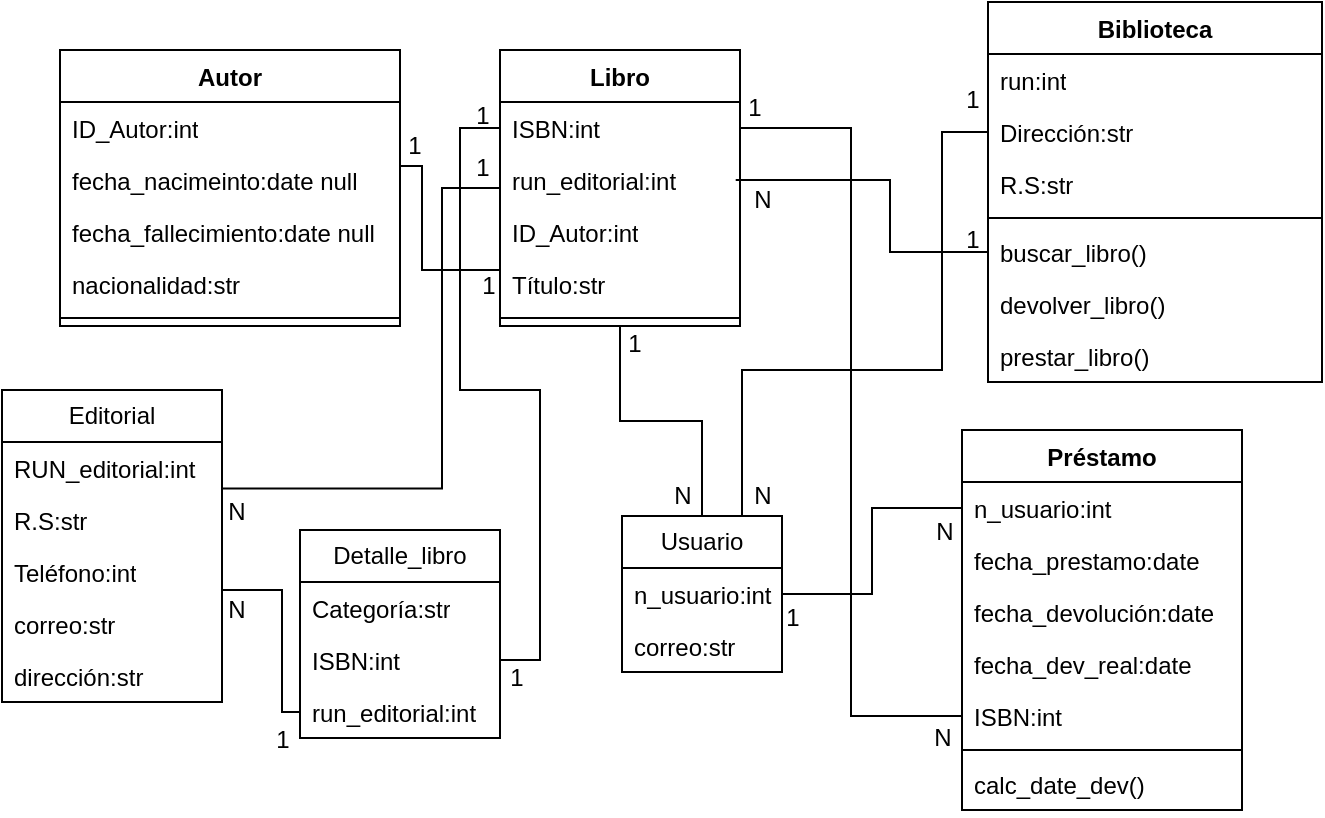 <mxfile version="24.7.13">
  <diagram name="Página-1" id="Tiepd-8Uq4CCb9P9b49x">
    <mxGraphModel dx="750" dy="431" grid="1" gridSize="10" guides="1" tooltips="1" connect="1" arrows="1" fold="1" page="1" pageScale="1" pageWidth="827" pageHeight="1169" math="0" shadow="0">
      <root>
        <mxCell id="0" />
        <mxCell id="1" parent="0" />
        <mxCell id="4Ll3kn24MF2oAhtjd29M-5" style="edgeStyle=orthogonalEdgeStyle;rounded=0;orthogonalLoop=1;jettySize=auto;html=1;entryX=0.75;entryY=0;entryDx=0;entryDy=0;endArrow=none;endFill=0;exitX=0;exitY=0.5;exitDx=0;exitDy=0;" edge="1" parent="1" source="bmPHCQ38n-288zm-gS6u-69" target="bmPHCQ38n-288zm-gS6u-57">
          <mxGeometry relative="1" as="geometry">
            <Array as="points">
              <mxPoint x="540" y="71" />
              <mxPoint x="540" y="190" />
              <mxPoint x="440" y="190" />
            </Array>
          </mxGeometry>
        </mxCell>
        <mxCell id="bmPHCQ38n-288zm-gS6u-21" value="Biblioteca" style="swimlane;fontStyle=1;align=center;verticalAlign=top;childLayout=stackLayout;horizontal=1;startSize=26;horizontalStack=0;resizeParent=1;resizeParentMax=0;resizeLast=0;collapsible=1;marginBottom=0;whiteSpace=wrap;html=1;" parent="1" vertex="1">
          <mxGeometry x="563" y="6" width="167" height="190" as="geometry" />
        </mxCell>
        <mxCell id="bmPHCQ38n-288zm-gS6u-22" value="run:int" style="text;strokeColor=none;fillColor=none;align=left;verticalAlign=top;spacingLeft=4;spacingRight=4;overflow=hidden;rotatable=0;points=[[0,0.5],[1,0.5]];portConstraint=eastwest;whiteSpace=wrap;html=1;" parent="bmPHCQ38n-288zm-gS6u-21" vertex="1">
          <mxGeometry y="26" width="167" height="26" as="geometry" />
        </mxCell>
        <mxCell id="bmPHCQ38n-288zm-gS6u-69" value="Dirección:str" style="text;strokeColor=none;fillColor=none;align=left;verticalAlign=top;spacingLeft=4;spacingRight=4;overflow=hidden;rotatable=0;points=[[0,0.5],[1,0.5]];portConstraint=eastwest;whiteSpace=wrap;html=1;" parent="bmPHCQ38n-288zm-gS6u-21" vertex="1">
          <mxGeometry y="52" width="167" height="26" as="geometry" />
        </mxCell>
        <mxCell id="bmPHCQ38n-288zm-gS6u-70" value="R.S:str" style="text;strokeColor=none;fillColor=none;align=left;verticalAlign=top;spacingLeft=4;spacingRight=4;overflow=hidden;rotatable=0;points=[[0,0.5],[1,0.5]];portConstraint=eastwest;whiteSpace=wrap;html=1;" parent="bmPHCQ38n-288zm-gS6u-21" vertex="1">
          <mxGeometry y="78" width="167" height="26" as="geometry" />
        </mxCell>
        <mxCell id="bmPHCQ38n-288zm-gS6u-23" value="" style="line;strokeWidth=1;fillColor=none;align=left;verticalAlign=middle;spacingTop=-1;spacingLeft=3;spacingRight=3;rotatable=0;labelPosition=right;points=[];portConstraint=eastwest;strokeColor=inherit;" parent="bmPHCQ38n-288zm-gS6u-21" vertex="1">
          <mxGeometry y="104" width="167" height="8" as="geometry" />
        </mxCell>
        <mxCell id="bmPHCQ38n-288zm-gS6u-24" value="buscar_libro()" style="text;strokeColor=none;fillColor=none;align=left;verticalAlign=top;spacingLeft=4;spacingRight=4;overflow=hidden;rotatable=0;points=[[0,0.5],[1,0.5]];portConstraint=eastwest;whiteSpace=wrap;html=1;" parent="bmPHCQ38n-288zm-gS6u-21" vertex="1">
          <mxGeometry y="112" width="167" height="26" as="geometry" />
        </mxCell>
        <mxCell id="4Ll3kn24MF2oAhtjd29M-23" value="devolver_libro()" style="text;strokeColor=none;fillColor=none;align=left;verticalAlign=top;spacingLeft=4;spacingRight=4;overflow=hidden;rotatable=0;points=[[0,0.5],[1,0.5]];portConstraint=eastwest;whiteSpace=wrap;html=1;" vertex="1" parent="bmPHCQ38n-288zm-gS6u-21">
          <mxGeometry y="138" width="167" height="26" as="geometry" />
        </mxCell>
        <mxCell id="4Ll3kn24MF2oAhtjd29M-14" value="prestar_libro()" style="text;strokeColor=none;fillColor=none;align=left;verticalAlign=top;spacingLeft=4;spacingRight=4;overflow=hidden;rotatable=0;points=[[0,0.5],[1,0.5]];portConstraint=eastwest;whiteSpace=wrap;html=1;" vertex="1" parent="bmPHCQ38n-288zm-gS6u-21">
          <mxGeometry y="164" width="167" height="26" as="geometry" />
        </mxCell>
        <mxCell id="bmPHCQ38n-288zm-gS6u-25" value="Libro" style="swimlane;fontStyle=1;align=center;verticalAlign=top;childLayout=stackLayout;horizontal=1;startSize=26;horizontalStack=0;resizeParent=1;resizeParentMax=0;resizeLast=0;collapsible=1;marginBottom=0;whiteSpace=wrap;html=1;" parent="1" vertex="1">
          <mxGeometry x="319" y="30" width="120" height="138" as="geometry" />
        </mxCell>
        <mxCell id="bmPHCQ38n-288zm-gS6u-26" value="ISBN:int" style="text;strokeColor=none;fillColor=none;align=left;verticalAlign=top;spacingLeft=4;spacingRight=4;overflow=hidden;rotatable=0;points=[[0,0.5],[1,0.5]];portConstraint=eastwest;whiteSpace=wrap;html=1;" parent="bmPHCQ38n-288zm-gS6u-25" vertex="1">
          <mxGeometry y="26" width="120" height="26" as="geometry" />
        </mxCell>
        <mxCell id="bmPHCQ38n-288zm-gS6u-29" value="run_editorial:int" style="text;strokeColor=none;fillColor=none;align=left;verticalAlign=top;spacingLeft=4;spacingRight=4;overflow=hidden;rotatable=0;points=[[0,0.5],[1,0.5]];portConstraint=eastwest;whiteSpace=wrap;html=1;" parent="bmPHCQ38n-288zm-gS6u-25" vertex="1">
          <mxGeometry y="52" width="120" height="26" as="geometry" />
        </mxCell>
        <mxCell id="bmPHCQ38n-288zm-gS6u-30" value="ID_Autor:int" style="text;strokeColor=none;fillColor=none;align=left;verticalAlign=top;spacingLeft=4;spacingRight=4;overflow=hidden;rotatable=0;points=[[0,0.5],[1,0.5]];portConstraint=eastwest;whiteSpace=wrap;html=1;" parent="bmPHCQ38n-288zm-gS6u-25" vertex="1">
          <mxGeometry y="78" width="120" height="26" as="geometry" />
        </mxCell>
        <mxCell id="bmPHCQ38n-288zm-gS6u-31" value="Título:str" style="text;strokeColor=none;fillColor=none;align=left;verticalAlign=top;spacingLeft=4;spacingRight=4;overflow=hidden;rotatable=0;points=[[0,0.5],[1,0.5]];portConstraint=eastwest;whiteSpace=wrap;html=1;" parent="bmPHCQ38n-288zm-gS6u-25" vertex="1">
          <mxGeometry y="104" width="120" height="26" as="geometry" />
        </mxCell>
        <mxCell id="bmPHCQ38n-288zm-gS6u-27" value="" style="line;strokeWidth=1;fillColor=none;align=left;verticalAlign=middle;spacingTop=-1;spacingLeft=3;spacingRight=3;rotatable=0;labelPosition=right;points=[];portConstraint=eastwest;strokeColor=inherit;" parent="bmPHCQ38n-288zm-gS6u-25" vertex="1">
          <mxGeometry y="130" width="120" height="8" as="geometry" />
        </mxCell>
        <mxCell id="bmPHCQ38n-288zm-gS6u-32" value="Autor" style="swimlane;fontStyle=1;align=center;verticalAlign=top;childLayout=stackLayout;horizontal=1;startSize=26;horizontalStack=0;resizeParent=1;resizeParentMax=0;resizeLast=0;collapsible=1;marginBottom=0;whiteSpace=wrap;html=1;" parent="1" vertex="1">
          <mxGeometry x="99" y="30" width="170" height="138" as="geometry" />
        </mxCell>
        <mxCell id="bmPHCQ38n-288zm-gS6u-33" value="ID_Autor:int" style="text;strokeColor=none;fillColor=none;align=left;verticalAlign=top;spacingLeft=4;spacingRight=4;overflow=hidden;rotatable=0;points=[[0,0.5],[1,0.5]];portConstraint=eastwest;whiteSpace=wrap;html=1;" parent="bmPHCQ38n-288zm-gS6u-32" vertex="1">
          <mxGeometry y="26" width="170" height="26" as="geometry" />
        </mxCell>
        <mxCell id="bmPHCQ38n-288zm-gS6u-39" value="fecha_nacimeinto:date null" style="text;strokeColor=none;fillColor=none;align=left;verticalAlign=top;spacingLeft=4;spacingRight=4;overflow=hidden;rotatable=0;points=[[0,0.5],[1,0.5]];portConstraint=eastwest;whiteSpace=wrap;html=1;" parent="bmPHCQ38n-288zm-gS6u-32" vertex="1">
          <mxGeometry y="52" width="170" height="26" as="geometry" />
        </mxCell>
        <mxCell id="bmPHCQ38n-288zm-gS6u-40" value="fecha_fallecimiento:date null" style="text;strokeColor=none;fillColor=none;align=left;verticalAlign=top;spacingLeft=4;spacingRight=4;overflow=hidden;rotatable=0;points=[[0,0.5],[1,0.5]];portConstraint=eastwest;whiteSpace=wrap;html=1;" parent="bmPHCQ38n-288zm-gS6u-32" vertex="1">
          <mxGeometry y="78" width="170" height="26" as="geometry" />
        </mxCell>
        <mxCell id="bmPHCQ38n-288zm-gS6u-41" value="nacionalidad:str" style="text;strokeColor=none;fillColor=none;align=left;verticalAlign=top;spacingLeft=4;spacingRight=4;overflow=hidden;rotatable=0;points=[[0,0.5],[1,0.5]];portConstraint=eastwest;whiteSpace=wrap;html=1;" parent="bmPHCQ38n-288zm-gS6u-32" vertex="1">
          <mxGeometry y="104" width="170" height="26" as="geometry" />
        </mxCell>
        <mxCell id="bmPHCQ38n-288zm-gS6u-37" value="" style="line;strokeWidth=1;fillColor=none;align=left;verticalAlign=middle;spacingTop=-1;spacingLeft=3;spacingRight=3;rotatable=0;labelPosition=right;points=[];portConstraint=eastwest;strokeColor=inherit;" parent="bmPHCQ38n-288zm-gS6u-32" vertex="1">
          <mxGeometry y="130" width="170" height="8" as="geometry" />
        </mxCell>
        <mxCell id="bmPHCQ38n-288zm-gS6u-42" value="Detalle_libro" style="swimlane;fontStyle=0;childLayout=stackLayout;horizontal=1;startSize=26;fillColor=none;horizontalStack=0;resizeParent=1;resizeParentMax=0;resizeLast=0;collapsible=1;marginBottom=0;whiteSpace=wrap;html=1;" parent="1" vertex="1">
          <mxGeometry x="219" y="270" width="100" height="104" as="geometry" />
        </mxCell>
        <mxCell id="bmPHCQ38n-288zm-gS6u-43" value="Categoría:str" style="text;strokeColor=none;fillColor=none;align=left;verticalAlign=top;spacingLeft=4;spacingRight=4;overflow=hidden;rotatable=0;points=[[0,0.5],[1,0.5]];portConstraint=eastwest;whiteSpace=wrap;html=1;" parent="bmPHCQ38n-288zm-gS6u-42" vertex="1">
          <mxGeometry y="26" width="100" height="26" as="geometry" />
        </mxCell>
        <mxCell id="bmPHCQ38n-288zm-gS6u-44" value="ISBN:int" style="text;strokeColor=none;fillColor=none;align=left;verticalAlign=top;spacingLeft=4;spacingRight=4;overflow=hidden;rotatable=0;points=[[0,0.5],[1,0.5]];portConstraint=eastwest;whiteSpace=wrap;html=1;" parent="bmPHCQ38n-288zm-gS6u-42" vertex="1">
          <mxGeometry y="52" width="100" height="26" as="geometry" />
        </mxCell>
        <mxCell id="bmPHCQ38n-288zm-gS6u-45" value="run_editorial:int" style="text;strokeColor=none;fillColor=none;align=left;verticalAlign=top;spacingLeft=4;spacingRight=4;overflow=hidden;rotatable=0;points=[[0,0.5],[1,0.5]];portConstraint=eastwest;whiteSpace=wrap;html=1;" parent="bmPHCQ38n-288zm-gS6u-42" vertex="1">
          <mxGeometry y="78" width="100" height="26" as="geometry" />
        </mxCell>
        <mxCell id="bmPHCQ38n-288zm-gS6u-46" value="Editorial" style="swimlane;fontStyle=0;childLayout=stackLayout;horizontal=1;startSize=26;fillColor=none;horizontalStack=0;resizeParent=1;resizeParentMax=0;resizeLast=0;collapsible=1;marginBottom=0;whiteSpace=wrap;html=1;" parent="1" vertex="1">
          <mxGeometry x="70" y="200" width="110" height="156" as="geometry" />
        </mxCell>
        <mxCell id="bmPHCQ38n-288zm-gS6u-47" value="RUN_editorial:int" style="text;strokeColor=none;fillColor=none;align=left;verticalAlign=top;spacingLeft=4;spacingRight=4;overflow=hidden;rotatable=0;points=[[0,0.5],[1,0.5]];portConstraint=eastwest;whiteSpace=wrap;html=1;" parent="bmPHCQ38n-288zm-gS6u-46" vertex="1">
          <mxGeometry y="26" width="110" height="26" as="geometry" />
        </mxCell>
        <mxCell id="bmPHCQ38n-288zm-gS6u-48" value="R.S:str" style="text;strokeColor=none;fillColor=none;align=left;verticalAlign=top;spacingLeft=4;spacingRight=4;overflow=hidden;rotatable=0;points=[[0,0.5],[1,0.5]];portConstraint=eastwest;whiteSpace=wrap;html=1;" parent="bmPHCQ38n-288zm-gS6u-46" vertex="1">
          <mxGeometry y="52" width="110" height="26" as="geometry" />
        </mxCell>
        <mxCell id="bmPHCQ38n-288zm-gS6u-49" value="Teléfono:int" style="text;strokeColor=none;fillColor=none;align=left;verticalAlign=top;spacingLeft=4;spacingRight=4;overflow=hidden;rotatable=0;points=[[0,0.5],[1,0.5]];portConstraint=eastwest;whiteSpace=wrap;html=1;" parent="bmPHCQ38n-288zm-gS6u-46" vertex="1">
          <mxGeometry y="78" width="110" height="26" as="geometry" />
        </mxCell>
        <mxCell id="bmPHCQ38n-288zm-gS6u-50" value="correo:str" style="text;strokeColor=none;fillColor=none;align=left;verticalAlign=top;spacingLeft=4;spacingRight=4;overflow=hidden;rotatable=0;points=[[0,0.5],[1,0.5]];portConstraint=eastwest;whiteSpace=wrap;html=1;" parent="bmPHCQ38n-288zm-gS6u-46" vertex="1">
          <mxGeometry y="104" width="110" height="26" as="geometry" />
        </mxCell>
        <mxCell id="bmPHCQ38n-288zm-gS6u-51" value="dirección:str" style="text;strokeColor=none;fillColor=none;align=left;verticalAlign=top;spacingLeft=4;spacingRight=4;overflow=hidden;rotatable=0;points=[[0,0.5],[1,0.5]];portConstraint=eastwest;whiteSpace=wrap;html=1;" parent="bmPHCQ38n-288zm-gS6u-46" vertex="1">
          <mxGeometry y="130" width="110" height="26" as="geometry" />
        </mxCell>
        <mxCell id="4Ll3kn24MF2oAhtjd29M-6" style="edgeStyle=orthogonalEdgeStyle;rounded=0;orthogonalLoop=1;jettySize=auto;html=1;entryX=0.5;entryY=1;entryDx=0;entryDy=0;endArrow=none;endFill=0;" edge="1" parent="1" source="bmPHCQ38n-288zm-gS6u-57" target="bmPHCQ38n-288zm-gS6u-25">
          <mxGeometry relative="1" as="geometry" />
        </mxCell>
        <mxCell id="bmPHCQ38n-288zm-gS6u-57" value="Usuario" style="swimlane;fontStyle=0;childLayout=stackLayout;horizontal=1;startSize=26;fillColor=none;horizontalStack=0;resizeParent=1;resizeParentMax=0;resizeLast=0;collapsible=1;marginBottom=0;whiteSpace=wrap;html=1;" parent="1" vertex="1">
          <mxGeometry x="380" y="263" width="80" height="78" as="geometry" />
        </mxCell>
        <mxCell id="bmPHCQ38n-288zm-gS6u-58" value="n_usuario:int" style="text;strokeColor=none;fillColor=none;align=left;verticalAlign=top;spacingLeft=4;spacingRight=4;overflow=hidden;rotatable=0;points=[[0,0.5],[1,0.5]];portConstraint=eastwest;whiteSpace=wrap;html=1;" parent="bmPHCQ38n-288zm-gS6u-57" vertex="1">
          <mxGeometry y="26" width="80" height="26" as="geometry" />
        </mxCell>
        <mxCell id="bmPHCQ38n-288zm-gS6u-59" value="correo:str" style="text;strokeColor=none;fillColor=none;align=left;verticalAlign=top;spacingLeft=4;spacingRight=4;overflow=hidden;rotatable=0;points=[[0,0.5],[1,0.5]];portConstraint=eastwest;whiteSpace=wrap;html=1;" parent="bmPHCQ38n-288zm-gS6u-57" vertex="1">
          <mxGeometry y="52" width="80" height="26" as="geometry" />
        </mxCell>
        <mxCell id="bmPHCQ38n-288zm-gS6u-61" value="Préstamo" style="swimlane;fontStyle=1;align=center;verticalAlign=top;childLayout=stackLayout;horizontal=1;startSize=26;horizontalStack=0;resizeParent=1;resizeParentMax=0;resizeLast=0;collapsible=1;marginBottom=0;whiteSpace=wrap;html=1;" parent="1" vertex="1">
          <mxGeometry x="550" y="220" width="140" height="190" as="geometry" />
        </mxCell>
        <mxCell id="bmPHCQ38n-288zm-gS6u-62" value="n_usuario:int" style="text;strokeColor=none;fillColor=none;align=left;verticalAlign=top;spacingLeft=4;spacingRight=4;overflow=hidden;rotatable=0;points=[[0,0.5],[1,0.5]];portConstraint=eastwest;whiteSpace=wrap;html=1;" parent="bmPHCQ38n-288zm-gS6u-61" vertex="1">
          <mxGeometry y="26" width="140" height="26" as="geometry" />
        </mxCell>
        <mxCell id="bmPHCQ38n-288zm-gS6u-66" value="fecha_prestamo:date" style="text;strokeColor=none;fillColor=none;align=left;verticalAlign=top;spacingLeft=4;spacingRight=4;overflow=hidden;rotatable=0;points=[[0,0.5],[1,0.5]];portConstraint=eastwest;whiteSpace=wrap;html=1;" parent="bmPHCQ38n-288zm-gS6u-61" vertex="1">
          <mxGeometry y="52" width="140" height="26" as="geometry" />
        </mxCell>
        <mxCell id="bmPHCQ38n-288zm-gS6u-67" value="fecha_devolución:date" style="text;strokeColor=none;fillColor=none;align=left;verticalAlign=top;spacingLeft=4;spacingRight=4;overflow=hidden;rotatable=0;points=[[0,0.5],[1,0.5]];portConstraint=eastwest;whiteSpace=wrap;html=1;" parent="bmPHCQ38n-288zm-gS6u-61" vertex="1">
          <mxGeometry y="78" width="140" height="26" as="geometry" />
        </mxCell>
        <mxCell id="bmPHCQ38n-288zm-gS6u-68" value="fecha_dev_real:date" style="text;strokeColor=none;fillColor=none;align=left;verticalAlign=top;spacingLeft=4;spacingRight=4;overflow=hidden;rotatable=0;points=[[0,0.5],[1,0.5]];portConstraint=eastwest;whiteSpace=wrap;html=1;" parent="bmPHCQ38n-288zm-gS6u-61" vertex="1">
          <mxGeometry y="104" width="140" height="26" as="geometry" />
        </mxCell>
        <mxCell id="bmPHCQ38n-288zm-gS6u-65" value="ISBN:int" style="text;strokeColor=none;fillColor=none;align=left;verticalAlign=top;spacingLeft=4;spacingRight=4;overflow=hidden;rotatable=0;points=[[0,0.5],[1,0.5]];portConstraint=eastwest;whiteSpace=wrap;html=1;" parent="bmPHCQ38n-288zm-gS6u-61" vertex="1">
          <mxGeometry y="130" width="140" height="26" as="geometry" />
        </mxCell>
        <mxCell id="bmPHCQ38n-288zm-gS6u-63" value="" style="line;strokeWidth=1;fillColor=none;align=left;verticalAlign=middle;spacingTop=-1;spacingLeft=3;spacingRight=3;rotatable=0;labelPosition=right;points=[];portConstraint=eastwest;strokeColor=inherit;" parent="bmPHCQ38n-288zm-gS6u-61" vertex="1">
          <mxGeometry y="156" width="140" height="8" as="geometry" />
        </mxCell>
        <mxCell id="4Ll3kn24MF2oAhtjd29M-27" value="calc_date_dev()" style="text;strokeColor=none;fillColor=none;align=left;verticalAlign=top;spacingLeft=4;spacingRight=4;overflow=hidden;rotatable=0;points=[[0,0.5],[1,0.5]];portConstraint=eastwest;whiteSpace=wrap;html=1;" vertex="1" parent="bmPHCQ38n-288zm-gS6u-61">
          <mxGeometry y="164" width="140" height="26" as="geometry" />
        </mxCell>
        <mxCell id="4Ll3kn24MF2oAhtjd29M-2" style="edgeStyle=orthogonalEdgeStyle;rounded=0;orthogonalLoop=1;jettySize=auto;html=1;entryX=1;entryY=0.5;entryDx=0;entryDy=0;endArrow=none;endFill=0;" edge="1" parent="1" source="bmPHCQ38n-288zm-gS6u-65" target="bmPHCQ38n-288zm-gS6u-26">
          <mxGeometry relative="1" as="geometry" />
        </mxCell>
        <mxCell id="4Ll3kn24MF2oAhtjd29M-3" style="edgeStyle=orthogonalEdgeStyle;rounded=0;orthogonalLoop=1;jettySize=auto;html=1;entryX=1;entryY=0.5;entryDx=0;entryDy=0;endArrow=none;endFill=0;" edge="1" parent="1" source="bmPHCQ38n-288zm-gS6u-62" target="bmPHCQ38n-288zm-gS6u-58">
          <mxGeometry relative="1" as="geometry" />
        </mxCell>
        <mxCell id="4Ll3kn24MF2oAhtjd29M-7" style="edgeStyle=orthogonalEdgeStyle;rounded=0;orthogonalLoop=1;jettySize=auto;html=1;entryX=1;entryY=0.5;entryDx=0;entryDy=0;endArrow=none;endFill=0;" edge="1" parent="1">
          <mxGeometry relative="1" as="geometry">
            <mxPoint x="319" y="140" as="sourcePoint" />
            <mxPoint x="269" y="88.0" as="targetPoint" />
            <Array as="points">
              <mxPoint x="280" y="140" />
              <mxPoint x="280" y="88" />
            </Array>
          </mxGeometry>
        </mxCell>
        <mxCell id="4Ll3kn24MF2oAhtjd29M-9" style="edgeStyle=orthogonalEdgeStyle;rounded=0;orthogonalLoop=1;jettySize=auto;html=1;entryX=0;entryY=0.5;entryDx=0;entryDy=0;endArrow=none;endFill=0;" edge="1" parent="1" source="bmPHCQ38n-288zm-gS6u-44" target="bmPHCQ38n-288zm-gS6u-26">
          <mxGeometry relative="1" as="geometry">
            <Array as="points">
              <mxPoint x="339" y="335" />
              <mxPoint x="339" y="200" />
              <mxPoint x="299" y="200" />
              <mxPoint x="299" y="69" />
            </Array>
          </mxGeometry>
        </mxCell>
        <mxCell id="4Ll3kn24MF2oAhtjd29M-11" style="edgeStyle=orthogonalEdgeStyle;rounded=0;orthogonalLoop=1;jettySize=auto;html=1;entryX=1;entryY=0.5;entryDx=0;entryDy=0;endArrow=none;endFill=0;" edge="1" parent="1" source="bmPHCQ38n-288zm-gS6u-45" target="bmPHCQ38n-288zm-gS6u-47">
          <mxGeometry relative="1" as="geometry">
            <Array as="points">
              <mxPoint x="210" y="361" />
              <mxPoint x="210" y="300" />
              <mxPoint x="180" y="300" />
            </Array>
          </mxGeometry>
        </mxCell>
        <mxCell id="4Ll3kn24MF2oAhtjd29M-12" value="1" style="text;html=1;align=center;verticalAlign=middle;resizable=0;points=[];autosize=1;strokeColor=none;fillColor=none;" vertex="1" parent="1">
          <mxGeometry x="540" y="40" width="30" height="30" as="geometry" />
        </mxCell>
        <mxCell id="4Ll3kn24MF2oAhtjd29M-13" value="N" style="text;html=1;align=center;verticalAlign=middle;resizable=0;points=[];autosize=1;strokeColor=none;fillColor=none;" vertex="1" parent="1">
          <mxGeometry x="435" y="238" width="30" height="30" as="geometry" />
        </mxCell>
        <mxCell id="4Ll3kn24MF2oAhtjd29M-16" value="1" style="text;html=1;align=center;verticalAlign=middle;resizable=0;points=[];autosize=1;strokeColor=none;fillColor=none;" vertex="1" parent="1">
          <mxGeometry x="540" y="110" width="30" height="30" as="geometry" />
        </mxCell>
        <mxCell id="4Ll3kn24MF2oAhtjd29M-17" value="N" style="text;html=1;align=center;verticalAlign=middle;resizable=0;points=[];autosize=1;strokeColor=none;fillColor=none;" vertex="1" parent="1">
          <mxGeometry x="435" y="90" width="30" height="30" as="geometry" />
        </mxCell>
        <mxCell id="4Ll3kn24MF2oAhtjd29M-19" style="edgeStyle=orthogonalEdgeStyle;rounded=0;orthogonalLoop=1;jettySize=auto;html=1;entryX=0.062;entryY=0.167;entryDx=0;entryDy=0;entryPerimeter=0;endArrow=none;endFill=0;" edge="1" parent="1" source="bmPHCQ38n-288zm-gS6u-24" target="4Ll3kn24MF2oAhtjd29M-17">
          <mxGeometry relative="1" as="geometry" />
        </mxCell>
        <mxCell id="4Ll3kn24MF2oAhtjd29M-20" value="1" style="text;html=1;align=center;verticalAlign=middle;resizable=0;points=[];autosize=1;strokeColor=none;fillColor=none;" vertex="1" parent="1">
          <mxGeometry x="295" y="48" width="30" height="30" as="geometry" />
        </mxCell>
        <mxCell id="4Ll3kn24MF2oAhtjd29M-21" value="1" style="text;html=1;align=center;verticalAlign=middle;resizable=0;points=[];autosize=1;strokeColor=none;fillColor=none;" vertex="1" parent="1">
          <mxGeometry x="312" y="329" width="30" height="30" as="geometry" />
        </mxCell>
        <mxCell id="4Ll3kn24MF2oAhtjd29M-22" style="edgeStyle=orthogonalEdgeStyle;rounded=0;orthogonalLoop=1;jettySize=auto;html=1;entryX=1.003;entryY=0.896;entryDx=0;entryDy=0;entryPerimeter=0;endArrow=none;endFill=0;" edge="1" parent="1" source="bmPHCQ38n-288zm-gS6u-25" target="bmPHCQ38n-288zm-gS6u-47">
          <mxGeometry relative="1" as="geometry">
            <Array as="points">
              <mxPoint x="290" y="99" />
              <mxPoint x="290" y="249" />
            </Array>
          </mxGeometry>
        </mxCell>
        <mxCell id="4Ll3kn24MF2oAhtjd29M-24" value="1" style="text;html=1;align=center;verticalAlign=middle;resizable=0;points=[];autosize=1;strokeColor=none;fillColor=none;" vertex="1" parent="1">
          <mxGeometry x="295" y="74" width="30" height="30" as="geometry" />
        </mxCell>
        <mxCell id="4Ll3kn24MF2oAhtjd29M-26" value="N" style="text;html=1;align=center;verticalAlign=middle;resizable=0;points=[];autosize=1;strokeColor=none;fillColor=none;" vertex="1" parent="1">
          <mxGeometry x="172" y="246" width="30" height="30" as="geometry" />
        </mxCell>
        <mxCell id="4Ll3kn24MF2oAhtjd29M-28" value="1" style="text;html=1;align=center;verticalAlign=middle;resizable=0;points=[];autosize=1;strokeColor=none;fillColor=none;" vertex="1" parent="1">
          <mxGeometry x="298" y="133" width="30" height="30" as="geometry" />
        </mxCell>
        <mxCell id="4Ll3kn24MF2oAhtjd29M-29" value="1" style="text;html=1;align=center;verticalAlign=middle;resizable=0;points=[];autosize=1;strokeColor=none;fillColor=none;" vertex="1" parent="1">
          <mxGeometry x="261" y="63" width="30" height="30" as="geometry" />
        </mxCell>
        <mxCell id="4Ll3kn24MF2oAhtjd29M-30" value="1" style="text;html=1;align=center;verticalAlign=middle;resizable=0;points=[];autosize=1;strokeColor=none;fillColor=none;" vertex="1" parent="1">
          <mxGeometry x="371" y="162" width="30" height="30" as="geometry" />
        </mxCell>
        <mxCell id="4Ll3kn24MF2oAhtjd29M-31" value="N" style="text;html=1;align=center;verticalAlign=middle;resizable=0;points=[];autosize=1;strokeColor=none;fillColor=none;" vertex="1" parent="1">
          <mxGeometry x="395" y="238" width="30" height="30" as="geometry" />
        </mxCell>
        <mxCell id="4Ll3kn24MF2oAhtjd29M-32" value="1" style="text;html=1;align=center;verticalAlign=middle;resizable=0;points=[];autosize=1;strokeColor=none;fillColor=none;" vertex="1" parent="1">
          <mxGeometry x="431" y="44" width="30" height="30" as="geometry" />
        </mxCell>
        <mxCell id="4Ll3kn24MF2oAhtjd29M-33" value="N" style="text;html=1;align=center;verticalAlign=middle;resizable=0;points=[];autosize=1;strokeColor=none;fillColor=none;" vertex="1" parent="1">
          <mxGeometry x="525" y="359" width="30" height="30" as="geometry" />
        </mxCell>
        <mxCell id="4Ll3kn24MF2oAhtjd29M-34" value="1" style="text;html=1;align=center;verticalAlign=middle;resizable=0;points=[];autosize=1;strokeColor=none;fillColor=none;" vertex="1" parent="1">
          <mxGeometry x="450" y="299" width="30" height="30" as="geometry" />
        </mxCell>
        <mxCell id="4Ll3kn24MF2oAhtjd29M-35" value="N" style="text;html=1;align=center;verticalAlign=middle;resizable=0;points=[];autosize=1;strokeColor=none;fillColor=none;" vertex="1" parent="1">
          <mxGeometry x="526" y="256" width="30" height="30" as="geometry" />
        </mxCell>
        <mxCell id="4Ll3kn24MF2oAhtjd29M-36" value="1" style="text;html=1;align=center;verticalAlign=middle;resizable=0;points=[];autosize=1;strokeColor=none;fillColor=none;" vertex="1" parent="1">
          <mxGeometry x="195" y="360" width="30" height="30" as="geometry" />
        </mxCell>
        <mxCell id="4Ll3kn24MF2oAhtjd29M-37" value="N" style="text;html=1;align=center;verticalAlign=middle;resizable=0;points=[];autosize=1;strokeColor=none;fillColor=none;" vertex="1" parent="1">
          <mxGeometry x="172" y="295" width="30" height="30" as="geometry" />
        </mxCell>
      </root>
    </mxGraphModel>
  </diagram>
</mxfile>
